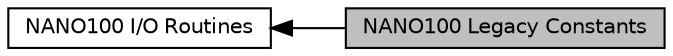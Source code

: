 digraph "NANO100 Legacy Constants"
{
  edge [fontname="Helvetica",fontsize="10",labelfontname="Helvetica",labelfontsize="10"];
  node [fontname="Helvetica",fontsize="10",shape=box];
  rankdir=LR;
  Node2 [label="NANO100 I/O Routines",height=0.2,width=0.4,color="black", fillcolor="white", style="filled",URL="$de/d27/group___n_a_n_o100___i_o___r_o_u_t_i_n_e.html",tooltip=" "];
  Node1 [label="NANO100 Legacy Constants",height=0.2,width=0.4,color="black", fillcolor="grey75", style="filled", fontcolor="black",tooltip=" "];
  Node2->Node1 [shape=plaintext, dir="back", style="solid"];
}
